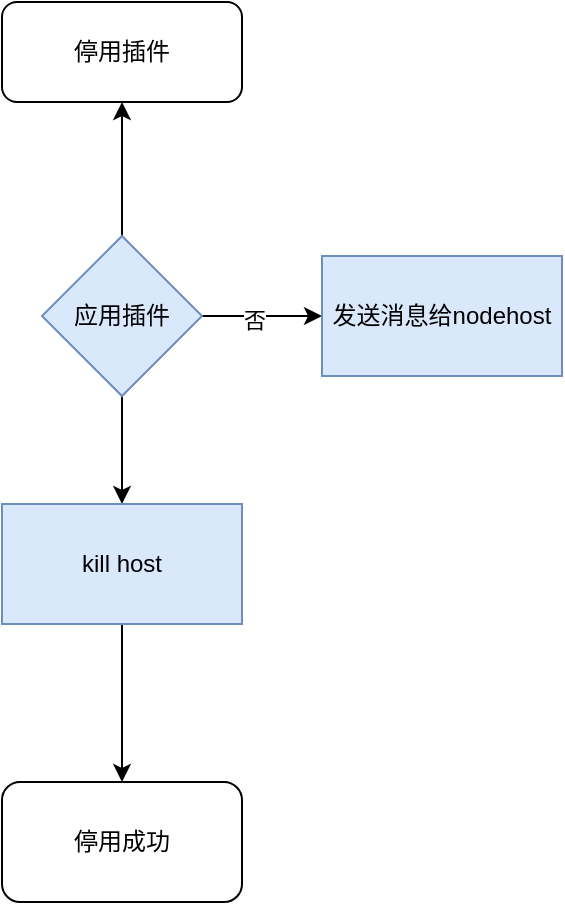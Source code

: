 <mxfile version="18.1.1" type="github">
  <diagram id="C5RBs43oDa-KdzZeNtuy" name="Page-1">
    <mxGraphModel dx="1426" dy="769" grid="1" gridSize="10" guides="1" tooltips="1" connect="1" arrows="1" fold="1" page="1" pageScale="1" pageWidth="827" pageHeight="1169" math="0" shadow="0">
      <root>
        <mxCell id="WIyWlLk6GJQsqaUBKTNV-0" />
        <mxCell id="WIyWlLk6GJQsqaUBKTNV-1" parent="WIyWlLk6GJQsqaUBKTNV-0" />
        <mxCell id="k7EEtbpRllY_-9nn52yw-0" value="停用插件" style="rounded=1;whiteSpace=wrap;html=1;" vertex="1" parent="WIyWlLk6GJQsqaUBKTNV-1">
          <mxGeometry x="160" y="150" width="120" height="50" as="geometry" />
        </mxCell>
        <mxCell id="k7EEtbpRllY_-9nn52yw-1" value="" style="edgeStyle=orthogonalEdgeStyle;rounded=0;orthogonalLoop=1;jettySize=auto;html=1;" edge="1" parent="WIyWlLk6GJQsqaUBKTNV-1" source="k7EEtbpRllY_-9nn52yw-5" target="k7EEtbpRllY_-9nn52yw-6">
          <mxGeometry relative="1" as="geometry" />
        </mxCell>
        <mxCell id="k7EEtbpRllY_-9nn52yw-2" value="否" style="edgeLabel;html=1;align=center;verticalAlign=middle;resizable=0;points=[];" vertex="1" connectable="0" parent="k7EEtbpRllY_-9nn52yw-1">
          <mxGeometry x="-0.133" y="-2" relative="1" as="geometry">
            <mxPoint as="offset" />
          </mxGeometry>
        </mxCell>
        <mxCell id="k7EEtbpRllY_-9nn52yw-3" style="edgeStyle=orthogonalEdgeStyle;rounded=0;orthogonalLoop=1;jettySize=auto;html=1;entryX=0.5;entryY=1;entryDx=0;entryDy=0;" edge="1" parent="WIyWlLk6GJQsqaUBKTNV-1" source="k7EEtbpRllY_-9nn52yw-5" target="k7EEtbpRllY_-9nn52yw-0">
          <mxGeometry relative="1" as="geometry" />
        </mxCell>
        <mxCell id="k7EEtbpRllY_-9nn52yw-4" value="" style="edgeStyle=orthogonalEdgeStyle;rounded=0;orthogonalLoop=1;jettySize=auto;html=1;" edge="1" parent="WIyWlLk6GJQsqaUBKTNV-1" source="k7EEtbpRllY_-9nn52yw-5" target="k7EEtbpRllY_-9nn52yw-8">
          <mxGeometry relative="1" as="geometry" />
        </mxCell>
        <mxCell id="k7EEtbpRllY_-9nn52yw-5" value="应用插件" style="rhombus;whiteSpace=wrap;html=1;fillColor=#dae8fc;strokeColor=#6c8ebf;" vertex="1" parent="WIyWlLk6GJQsqaUBKTNV-1">
          <mxGeometry x="180" y="267" width="80" height="80" as="geometry" />
        </mxCell>
        <mxCell id="k7EEtbpRllY_-9nn52yw-6" value="发送消息给nodehost" style="whiteSpace=wrap;html=1;fillColor=#dae8fc;strokeColor=#6c8ebf;" vertex="1" parent="WIyWlLk6GJQsqaUBKTNV-1">
          <mxGeometry x="320" y="277" width="120" height="60" as="geometry" />
        </mxCell>
        <mxCell id="k7EEtbpRllY_-9nn52yw-7" value="" style="edgeStyle=orthogonalEdgeStyle;rounded=0;orthogonalLoop=1;jettySize=auto;html=1;entryX=0.5;entryY=0;entryDx=0;entryDy=0;" edge="1" parent="WIyWlLk6GJQsqaUBKTNV-1" source="k7EEtbpRllY_-9nn52yw-8" target="k7EEtbpRllY_-9nn52yw-11">
          <mxGeometry relative="1" as="geometry">
            <mxPoint x="220" y="521" as="targetPoint" />
          </mxGeometry>
        </mxCell>
        <mxCell id="k7EEtbpRllY_-9nn52yw-8" value="kill host" style="whiteSpace=wrap;html=1;fillColor=#dae8fc;strokeColor=#6c8ebf;" vertex="1" parent="WIyWlLk6GJQsqaUBKTNV-1">
          <mxGeometry x="160" y="401" width="120" height="60" as="geometry" />
        </mxCell>
        <mxCell id="k7EEtbpRllY_-9nn52yw-11" value="停用成功" style="rounded=1;whiteSpace=wrap;html=1;" vertex="1" parent="WIyWlLk6GJQsqaUBKTNV-1">
          <mxGeometry x="160" y="540" width="120" height="60" as="geometry" />
        </mxCell>
      </root>
    </mxGraphModel>
  </diagram>
</mxfile>
